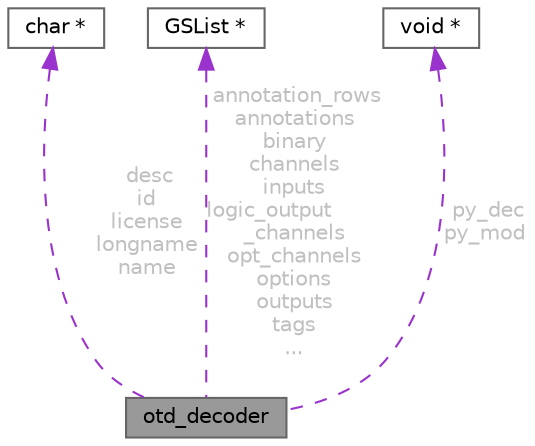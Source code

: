 digraph "otd_decoder"
{
 // LATEX_PDF_SIZE
  bgcolor="transparent";
  edge [fontname=Helvetica,fontsize=10,labelfontname=Helvetica,labelfontsize=10];
  node [fontname=Helvetica,fontsize=10,shape=box,height=0.2,width=0.4];
  Node1 [id="Node000001",label="otd_decoder",height=0.2,width=0.4,color="gray40", fillcolor="grey60", style="filled", fontcolor="black",tooltip=" "];
  Node2 -> Node1 [id="edge1_Node000001_Node000002",dir="back",color="darkorchid3",style="dashed",tooltip=" ",label=" desc\nid\nlicense\nlongname\nname",fontcolor="grey" ];
  Node2 [id="Node000002",label="char *",height=0.2,width=0.4,color="gray40", fillcolor="white", style="filled",tooltip=" "];
  Node3 -> Node1 [id="edge2_Node000001_Node000003",dir="back",color="darkorchid3",style="dashed",tooltip=" ",label=" annotation_rows\nannotations\nbinary\nchannels\ninputs\nlogic_output\l_channels\nopt_channels\noptions\noutputs\ntags\n...",fontcolor="grey" ];
  Node3 [id="Node000003",label="GSList *",height=0.2,width=0.4,color="gray40", fillcolor="white", style="filled",tooltip=" "];
  Node4 -> Node1 [id="edge3_Node000001_Node000004",dir="back",color="darkorchid3",style="dashed",tooltip=" ",label=" py_dec\npy_mod",fontcolor="grey" ];
  Node4 [id="Node000004",label="void *",height=0.2,width=0.4,color="gray40", fillcolor="white", style="filled",tooltip=" "];
}
